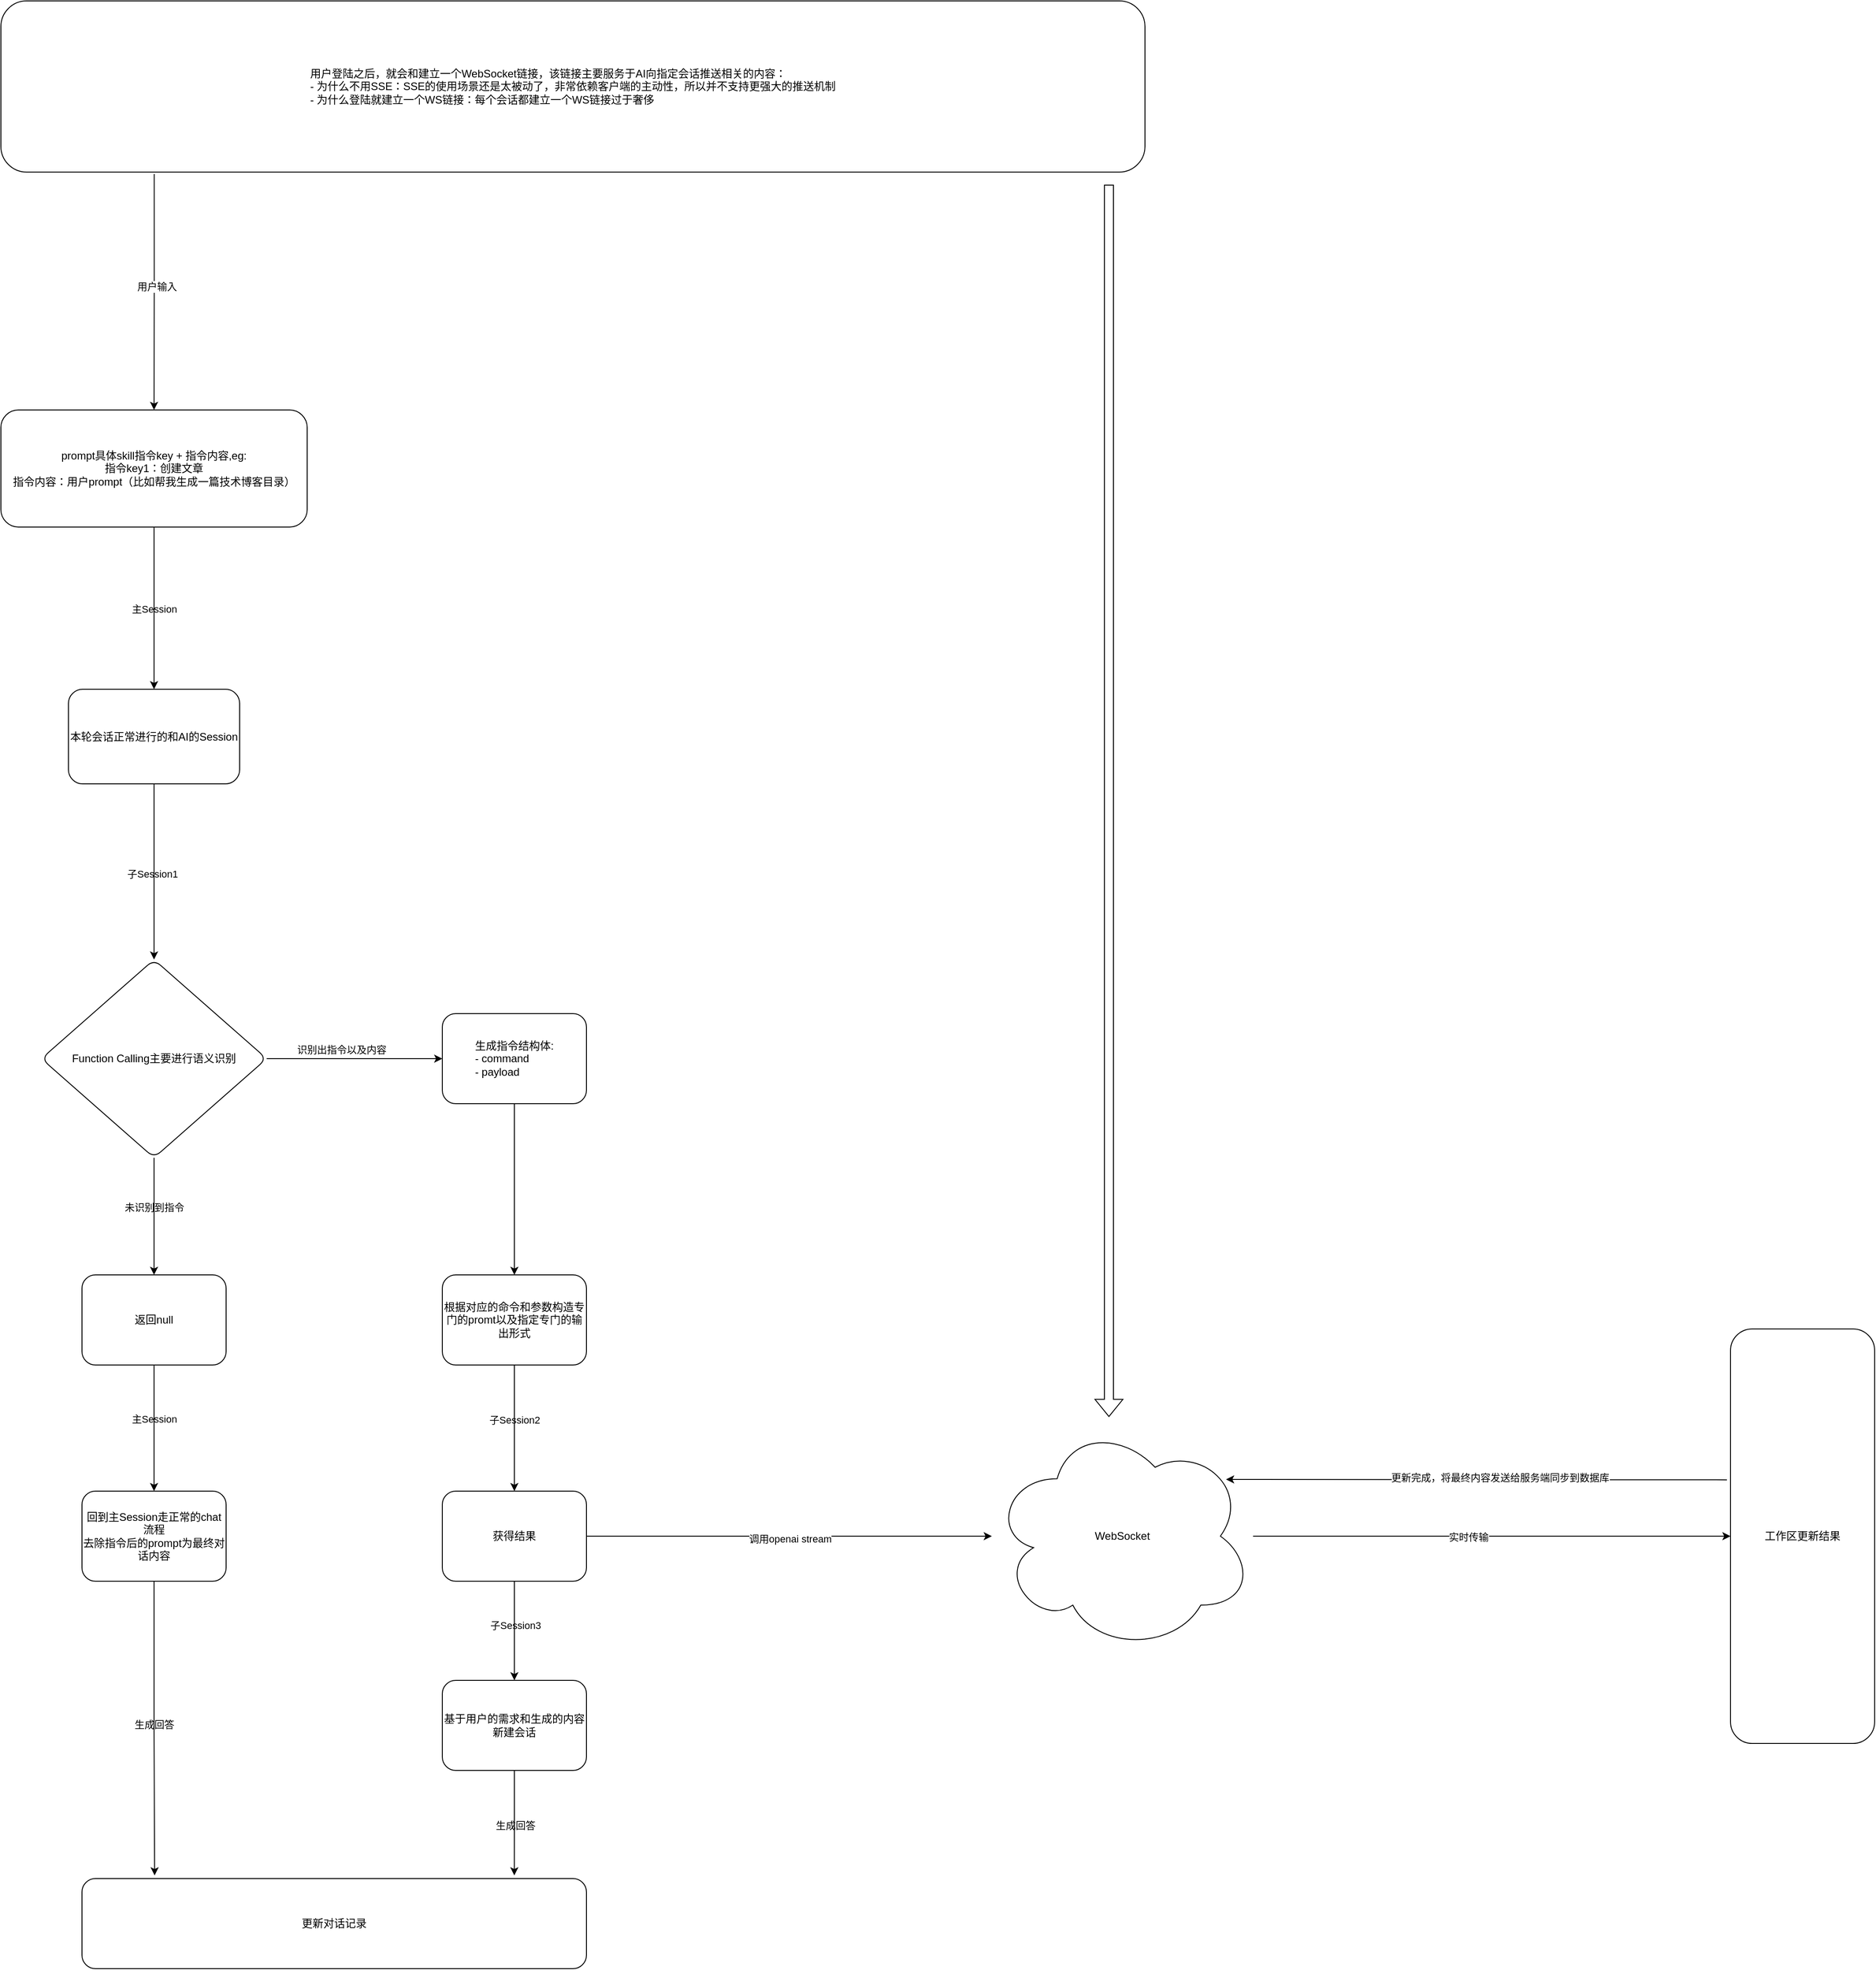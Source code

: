 <mxfile version="21.7.2" type="github">
  <diagram id="C5RBs43oDa-KdzZeNtuy" name="Page-1">
    <mxGraphModel dx="2052" dy="2479" grid="1" gridSize="10" guides="1" tooltips="1" connect="1" arrows="1" fold="1" page="1" pageScale="1" pageWidth="827" pageHeight="1169" background="#ffffff" math="0" shadow="0">
      <root>
        <mxCell id="WIyWlLk6GJQsqaUBKTNV-0" />
        <mxCell id="WIyWlLk6GJQsqaUBKTNV-1" parent="WIyWlLk6GJQsqaUBKTNV-0" />
        <mxCell id="B9upHHpbJp7XhDVoOcVI-32" value="" style="edgeStyle=orthogonalEdgeStyle;rounded=0;orthogonalLoop=1;jettySize=auto;html=1;labelBackgroundColor=none;fontColor=default;" parent="WIyWlLk6GJQsqaUBKTNV-1" source="WIyWlLk6GJQsqaUBKTNV-3" target="B9upHHpbJp7XhDVoOcVI-31" edge="1">
          <mxGeometry relative="1" as="geometry" />
        </mxCell>
        <mxCell id="B9upHHpbJp7XhDVoOcVI-34" value="主Session" style="edgeLabel;html=1;align=center;verticalAlign=middle;resizable=0;points=[];labelBackgroundColor=none;" parent="B9upHHpbJp7XhDVoOcVI-32" vertex="1" connectable="0">
          <mxGeometry x="-0.297" relative="1" as="geometry">
            <mxPoint y="27" as="offset" />
          </mxGeometry>
        </mxCell>
        <mxCell id="WIyWlLk6GJQsqaUBKTNV-3" value="prompt具体skill指令key + 指令内容,eg:&lt;br&gt;指令key1：创建文章&lt;br&gt;指令内容：用户prompt（比如帮我生成一篇技术博客目录）" style="rounded=1;whiteSpace=wrap;html=1;fontSize=12;glass=0;strokeWidth=1;shadow=0;labelBackgroundColor=none;" parent="WIyWlLk6GJQsqaUBKTNV-1" vertex="1">
          <mxGeometry x="160" y="-320" width="340" height="130" as="geometry" />
        </mxCell>
        <mxCell id="B9upHHpbJp7XhDVoOcVI-7" value="" style="edgeStyle=orthogonalEdgeStyle;rounded=0;orthogonalLoop=1;jettySize=auto;html=1;labelBackgroundColor=none;fontColor=default;" parent="WIyWlLk6GJQsqaUBKTNV-1" source="B9upHHpbJp7XhDVoOcVI-3" target="B9upHHpbJp7XhDVoOcVI-6" edge="1">
          <mxGeometry relative="1" as="geometry" />
        </mxCell>
        <mxCell id="B9upHHpbJp7XhDVoOcVI-9" value="识别出指令以及内容" style="edgeLabel;html=1;align=center;verticalAlign=middle;resizable=0;points=[];labelBackgroundColor=none;" parent="B9upHHpbJp7XhDVoOcVI-7" vertex="1" connectable="0">
          <mxGeometry x="-0.149" y="-1" relative="1" as="geometry">
            <mxPoint y="-11" as="offset" />
          </mxGeometry>
        </mxCell>
        <mxCell id="B9upHHpbJp7XhDVoOcVI-13" style="edgeStyle=orthogonalEdgeStyle;rounded=0;orthogonalLoop=1;jettySize=auto;html=1;labelBackgroundColor=none;fontColor=default;" parent="WIyWlLk6GJQsqaUBKTNV-1" source="B9upHHpbJp7XhDVoOcVI-3" edge="1">
          <mxGeometry relative="1" as="geometry">
            <mxPoint x="330" y="640" as="targetPoint" />
          </mxGeometry>
        </mxCell>
        <mxCell id="B9upHHpbJp7XhDVoOcVI-14" value="未识别到指令" style="edgeLabel;html=1;align=center;verticalAlign=middle;resizable=0;points=[];labelBackgroundColor=none;" parent="B9upHHpbJp7XhDVoOcVI-13" vertex="1" connectable="0">
          <mxGeometry x="-0.165" y="-1" relative="1" as="geometry">
            <mxPoint x="1" as="offset" />
          </mxGeometry>
        </mxCell>
        <mxCell id="B9upHHpbJp7XhDVoOcVI-3" value="Function Calling主要进行语义识别" style="rhombus;whiteSpace=wrap;html=1;rounded=1;glass=0;strokeWidth=1;shadow=0;labelBackgroundColor=none;" parent="WIyWlLk6GJQsqaUBKTNV-1" vertex="1">
          <mxGeometry x="205" y="290" width="250" height="220" as="geometry" />
        </mxCell>
        <mxCell id="B9upHHpbJp7XhDVoOcVI-19" value="" style="edgeStyle=orthogonalEdgeStyle;rounded=0;orthogonalLoop=1;jettySize=auto;html=1;labelBackgroundColor=none;fontColor=default;" parent="WIyWlLk6GJQsqaUBKTNV-1" source="B9upHHpbJp7XhDVoOcVI-6" target="B9upHHpbJp7XhDVoOcVI-18" edge="1">
          <mxGeometry relative="1" as="geometry" />
        </mxCell>
        <mxCell id="B9upHHpbJp7XhDVoOcVI-6" value="生成指令结构体:&lt;br&gt;&lt;div style=&quot;text-align: left;&quot;&gt;&lt;span style=&quot;background-color: initial;&quot;&gt;- command&lt;/span&gt;&lt;/div&gt;&lt;div style=&quot;text-align: left;&quot;&gt;&lt;span style=&quot;background-color: initial;&quot;&gt;- payload&lt;/span&gt;&lt;/div&gt;" style="whiteSpace=wrap;html=1;rounded=1;glass=0;strokeWidth=1;shadow=0;labelBackgroundColor=none;" parent="WIyWlLk6GJQsqaUBKTNV-1" vertex="1">
          <mxGeometry x="650" y="350" width="160" height="100" as="geometry" />
        </mxCell>
        <mxCell id="B9upHHpbJp7XhDVoOcVI-16" value="" style="edgeStyle=orthogonalEdgeStyle;rounded=0;orthogonalLoop=1;jettySize=auto;html=1;labelBackgroundColor=none;fontColor=default;" parent="WIyWlLk6GJQsqaUBKTNV-1" source="B9upHHpbJp7XhDVoOcVI-12" target="B9upHHpbJp7XhDVoOcVI-15" edge="1">
          <mxGeometry relative="1" as="geometry" />
        </mxCell>
        <mxCell id="B9upHHpbJp7XhDVoOcVI-17" value="主Session" style="edgeLabel;html=1;align=center;verticalAlign=middle;resizable=0;points=[];labelBackgroundColor=none;" parent="B9upHHpbJp7XhDVoOcVI-16" vertex="1" connectable="0">
          <mxGeometry x="-0.212" y="1" relative="1" as="geometry">
            <mxPoint x="-1" y="5" as="offset" />
          </mxGeometry>
        </mxCell>
        <mxCell id="B9upHHpbJp7XhDVoOcVI-12" value="返回null" style="whiteSpace=wrap;html=1;rounded=1;glass=0;strokeWidth=1;shadow=0;labelBackgroundColor=none;" parent="WIyWlLk6GJQsqaUBKTNV-1" vertex="1">
          <mxGeometry x="250" y="640" width="160" height="100" as="geometry" />
        </mxCell>
        <mxCell id="B9upHHpbJp7XhDVoOcVI-49" style="edgeStyle=orthogonalEdgeStyle;rounded=0;orthogonalLoop=1;jettySize=auto;html=1;entryX=0.144;entryY=-0.035;entryDx=0;entryDy=0;entryPerimeter=0;labelBackgroundColor=none;fontColor=default;" parent="WIyWlLk6GJQsqaUBKTNV-1" source="B9upHHpbJp7XhDVoOcVI-15" target="B9upHHpbJp7XhDVoOcVI-36" edge="1">
          <mxGeometry relative="1" as="geometry" />
        </mxCell>
        <mxCell id="B9upHHpbJp7XhDVoOcVI-50" value="生成回答" style="edgeLabel;html=1;align=center;verticalAlign=middle;resizable=0;points=[];labelBackgroundColor=none;" parent="B9upHHpbJp7XhDVoOcVI-49" vertex="1" connectable="0">
          <mxGeometry x="-0.029" relative="1" as="geometry">
            <mxPoint as="offset" />
          </mxGeometry>
        </mxCell>
        <mxCell id="B9upHHpbJp7XhDVoOcVI-15" value="回到主Session走正常的chat流程&lt;br&gt;去除指令后的prompt为最终对话内容" style="whiteSpace=wrap;html=1;rounded=1;glass=0;strokeWidth=1;shadow=0;labelBackgroundColor=none;" parent="WIyWlLk6GJQsqaUBKTNV-1" vertex="1">
          <mxGeometry x="250" y="880" width="160" height="100" as="geometry" />
        </mxCell>
        <mxCell id="B9upHHpbJp7XhDVoOcVI-24" value="" style="edgeStyle=orthogonalEdgeStyle;rounded=0;orthogonalLoop=1;jettySize=auto;html=1;labelBackgroundColor=none;fontColor=default;" parent="WIyWlLk6GJQsqaUBKTNV-1" source="B9upHHpbJp7XhDVoOcVI-18" target="B9upHHpbJp7XhDVoOcVI-23" edge="1">
          <mxGeometry relative="1" as="geometry" />
        </mxCell>
        <mxCell id="B9upHHpbJp7XhDVoOcVI-26" value="子Session2" style="edgeLabel;html=1;align=center;verticalAlign=middle;resizable=0;points=[];labelBackgroundColor=none;" parent="B9upHHpbJp7XhDVoOcVI-24" vertex="1" connectable="0">
          <mxGeometry x="-0.064" relative="1" as="geometry">
            <mxPoint y="-5" as="offset" />
          </mxGeometry>
        </mxCell>
        <mxCell id="B9upHHpbJp7XhDVoOcVI-18" value="根据对应的命令和参数构造专门的promt以及指定专门的输出形式" style="whiteSpace=wrap;html=1;rounded=1;glass=0;strokeWidth=1;shadow=0;labelBackgroundColor=none;" parent="WIyWlLk6GJQsqaUBKTNV-1" vertex="1">
          <mxGeometry x="650" y="640" width="160" height="100" as="geometry" />
        </mxCell>
        <mxCell id="B9upHHpbJp7XhDVoOcVI-42" value="" style="edgeStyle=orthogonalEdgeStyle;rounded=0;orthogonalLoop=1;jettySize=auto;html=1;labelBackgroundColor=none;fontColor=default;" parent="WIyWlLk6GJQsqaUBKTNV-1" source="B9upHHpbJp7XhDVoOcVI-23" target="B9upHHpbJp7XhDVoOcVI-41" edge="1">
          <mxGeometry relative="1" as="geometry" />
        </mxCell>
        <mxCell id="B9upHHpbJp7XhDVoOcVI-43" value="子Session3" style="edgeLabel;html=1;align=center;verticalAlign=middle;resizable=0;points=[];labelBackgroundColor=none;" parent="B9upHHpbJp7XhDVoOcVI-42" vertex="1" connectable="0">
          <mxGeometry x="-0.12" y="1" relative="1" as="geometry">
            <mxPoint as="offset" />
          </mxGeometry>
        </mxCell>
        <mxCell id="B9upHHpbJp7XhDVoOcVI-67" style="edgeStyle=orthogonalEdgeStyle;rounded=0;orthogonalLoop=1;jettySize=auto;html=1;exitX=1;exitY=0.5;exitDx=0;exitDy=0;" parent="WIyWlLk6GJQsqaUBKTNV-1" source="B9upHHpbJp7XhDVoOcVI-23" target="B9upHHpbJp7XhDVoOcVI-66" edge="1">
          <mxGeometry relative="1" as="geometry" />
        </mxCell>
        <mxCell id="fvTLcwouNDsjciz91U-j-3" value="调用openai stream" style="edgeLabel;html=1;align=center;verticalAlign=middle;resizable=0;points=[];" vertex="1" connectable="0" parent="B9upHHpbJp7XhDVoOcVI-67">
          <mxGeometry x="-0.002" y="-3" relative="1" as="geometry">
            <mxPoint x="1" as="offset" />
          </mxGeometry>
        </mxCell>
        <mxCell id="B9upHHpbJp7XhDVoOcVI-23" value="获得结果" style="whiteSpace=wrap;html=1;rounded=1;glass=0;strokeWidth=1;shadow=0;labelBackgroundColor=none;" parent="WIyWlLk6GJQsqaUBKTNV-1" vertex="1">
          <mxGeometry x="650" y="880" width="160" height="100" as="geometry" />
        </mxCell>
        <mxCell id="B9upHHpbJp7XhDVoOcVI-27" value="工作区更新结果" style="whiteSpace=wrap;html=1;rounded=1;glass=0;strokeWidth=1;shadow=0;labelBackgroundColor=none;" parent="WIyWlLk6GJQsqaUBKTNV-1" vertex="1">
          <mxGeometry x="2080" y="700" width="160" height="460" as="geometry" />
        </mxCell>
        <mxCell id="B9upHHpbJp7XhDVoOcVI-33" style="edgeStyle=orthogonalEdgeStyle;rounded=0;orthogonalLoop=1;jettySize=auto;html=1;entryX=0.5;entryY=0;entryDx=0;entryDy=0;labelBackgroundColor=none;fontColor=default;" parent="WIyWlLk6GJQsqaUBKTNV-1" source="B9upHHpbJp7XhDVoOcVI-31" target="B9upHHpbJp7XhDVoOcVI-3" edge="1">
          <mxGeometry relative="1" as="geometry" />
        </mxCell>
        <mxCell id="B9upHHpbJp7XhDVoOcVI-35" value="子Session1" style="edgeLabel;html=1;align=center;verticalAlign=middle;resizable=0;points=[];labelBackgroundColor=none;" parent="B9upHHpbJp7XhDVoOcVI-33" vertex="1" connectable="0">
          <mxGeometry x="0.021" y="-2" relative="1" as="geometry">
            <mxPoint as="offset" />
          </mxGeometry>
        </mxCell>
        <mxCell id="B9upHHpbJp7XhDVoOcVI-31" value="本轮会话正常进行的和AI的Session" style="whiteSpace=wrap;html=1;rounded=1;glass=0;strokeWidth=1;shadow=0;labelBackgroundColor=none;" parent="WIyWlLk6GJQsqaUBKTNV-1" vertex="1">
          <mxGeometry x="235" y="-10" width="190" height="105" as="geometry" />
        </mxCell>
        <mxCell id="B9upHHpbJp7XhDVoOcVI-36" value="更新对话记录" style="whiteSpace=wrap;html=1;rounded=1;glass=0;strokeWidth=1;shadow=0;labelBackgroundColor=none;" parent="WIyWlLk6GJQsqaUBKTNV-1" vertex="1">
          <mxGeometry x="250" y="1310" width="560" height="100" as="geometry" />
        </mxCell>
        <mxCell id="B9upHHpbJp7XhDVoOcVI-46" style="edgeStyle=orthogonalEdgeStyle;rounded=0;orthogonalLoop=1;jettySize=auto;html=1;entryX=0.857;entryY=-0.035;entryDx=0;entryDy=0;entryPerimeter=0;labelBackgroundColor=none;fontColor=default;" parent="WIyWlLk6GJQsqaUBKTNV-1" source="B9upHHpbJp7XhDVoOcVI-41" target="B9upHHpbJp7XhDVoOcVI-36" edge="1">
          <mxGeometry relative="1" as="geometry" />
        </mxCell>
        <mxCell id="B9upHHpbJp7XhDVoOcVI-51" value="生成回答" style="edgeLabel;html=1;align=center;verticalAlign=middle;resizable=0;points=[];labelBackgroundColor=none;" parent="B9upHHpbJp7XhDVoOcVI-46" vertex="1" connectable="0">
          <mxGeometry x="0.05" y="1" relative="1" as="geometry">
            <mxPoint as="offset" />
          </mxGeometry>
        </mxCell>
        <mxCell id="B9upHHpbJp7XhDVoOcVI-41" value="基于用户的需求和生成的内容&lt;br&gt;新建会话" style="whiteSpace=wrap;html=1;rounded=1;glass=0;strokeWidth=1;shadow=0;labelBackgroundColor=none;" parent="WIyWlLk6GJQsqaUBKTNV-1" vertex="1">
          <mxGeometry x="650" y="1090" width="160" height="100" as="geometry" />
        </mxCell>
        <mxCell id="B9upHHpbJp7XhDVoOcVI-54" style="edgeStyle=orthogonalEdgeStyle;rounded=0;orthogonalLoop=1;jettySize=auto;html=1;entryX=0.5;entryY=0;entryDx=0;entryDy=0;exitX=0.134;exitY=1.011;exitDx=0;exitDy=0;exitPerimeter=0;" parent="WIyWlLk6GJQsqaUBKTNV-1" source="B9upHHpbJp7XhDVoOcVI-53" target="WIyWlLk6GJQsqaUBKTNV-3" edge="1">
          <mxGeometry relative="1" as="geometry" />
        </mxCell>
        <mxCell id="B9upHHpbJp7XhDVoOcVI-55" value="用户输入" style="edgeLabel;html=1;align=center;verticalAlign=middle;resizable=0;points=[];" parent="B9upHHpbJp7XhDVoOcVI-54" vertex="1" connectable="0">
          <mxGeometry x="-0.04" y="3" relative="1" as="geometry">
            <mxPoint y="-1" as="offset" />
          </mxGeometry>
        </mxCell>
        <mxCell id="B9upHHpbJp7XhDVoOcVI-53" value="&lt;div style=&quot;text-align: left;&quot;&gt;&lt;span style=&quot;background-color: initial;&quot;&gt;用户登陆之后，就会和建立一个WebSocket链接，该链接主要服务于AI向指定会话推送相关的内容：&lt;/span&gt;&lt;/div&gt;&lt;div style=&quot;text-align: left;&quot;&gt;&lt;span style=&quot;background-color: initial;&quot;&gt;- 为什么不用SSE：SSE的使用场景还是太被动了，非常依赖客户端的主动性，所以并不支持更强大的推送机制&lt;/span&gt;&lt;/div&gt;&lt;div style=&quot;text-align: left;&quot;&gt;&lt;span style=&quot;background-color: initial;&quot;&gt;- 为什么登陆就建立一个WS链接：每个会话都建立一个WS链接过于奢侈&lt;/span&gt;&lt;/div&gt;" style="rounded=1;whiteSpace=wrap;html=1;" parent="WIyWlLk6GJQsqaUBKTNV-1" vertex="1">
          <mxGeometry x="160" y="-774" width="1270" height="190" as="geometry" />
        </mxCell>
        <mxCell id="B9upHHpbJp7XhDVoOcVI-57" value="" style="shape=flexArrow;endArrow=classic;html=1;rounded=0;exitX=0.689;exitY=1.007;exitDx=0;exitDy=0;exitPerimeter=0;" parent="WIyWlLk6GJQsqaUBKTNV-1" edge="1">
          <mxGeometry width="50" height="50" relative="1" as="geometry">
            <mxPoint x="1390.0" y="-570.0" as="sourcePoint" />
            <mxPoint x="1390" y="797.67" as="targetPoint" />
          </mxGeometry>
        </mxCell>
        <mxCell id="B9upHHpbJp7XhDVoOcVI-68" style="edgeStyle=orthogonalEdgeStyle;rounded=0;orthogonalLoop=1;jettySize=auto;html=1;entryX=0;entryY=0.5;entryDx=0;entryDy=0;" parent="WIyWlLk6GJQsqaUBKTNV-1" source="B9upHHpbJp7XhDVoOcVI-66" target="B9upHHpbJp7XhDVoOcVI-27" edge="1">
          <mxGeometry relative="1" as="geometry" />
        </mxCell>
        <mxCell id="fvTLcwouNDsjciz91U-j-4" value="实时传输" style="edgeLabel;html=1;align=center;verticalAlign=middle;resizable=0;points=[];" vertex="1" connectable="0" parent="B9upHHpbJp7XhDVoOcVI-68">
          <mxGeometry x="-0.102" y="-1" relative="1" as="geometry">
            <mxPoint x="1" as="offset" />
          </mxGeometry>
        </mxCell>
        <mxCell id="B9upHHpbJp7XhDVoOcVI-66" value="WebSocket" style="ellipse;shape=cloud;whiteSpace=wrap;html=1;" parent="WIyWlLk6GJQsqaUBKTNV-1" vertex="1">
          <mxGeometry x="1260" y="802.5" width="290" height="255" as="geometry" />
        </mxCell>
        <mxCell id="fvTLcwouNDsjciz91U-j-1" value="" style="endArrow=classic;html=1;rounded=0;exitX=-0.025;exitY=0.364;exitDx=0;exitDy=0;exitPerimeter=0;" edge="1" parent="WIyWlLk6GJQsqaUBKTNV-1" source="B9upHHpbJp7XhDVoOcVI-27">
          <mxGeometry width="50" height="50" relative="1" as="geometry">
            <mxPoint x="1810" y="1070" as="sourcePoint" />
            <mxPoint x="1520" y="867" as="targetPoint" />
          </mxGeometry>
        </mxCell>
        <mxCell id="fvTLcwouNDsjciz91U-j-5" value="更新完成，将最终内容发送给服务端同步到数据库" style="edgeLabel;html=1;align=center;verticalAlign=middle;resizable=0;points=[];" vertex="1" connectable="0" parent="fvTLcwouNDsjciz91U-j-1">
          <mxGeometry x="-0.092" y="-2" relative="1" as="geometry">
            <mxPoint as="offset" />
          </mxGeometry>
        </mxCell>
      </root>
    </mxGraphModel>
  </diagram>
</mxfile>
